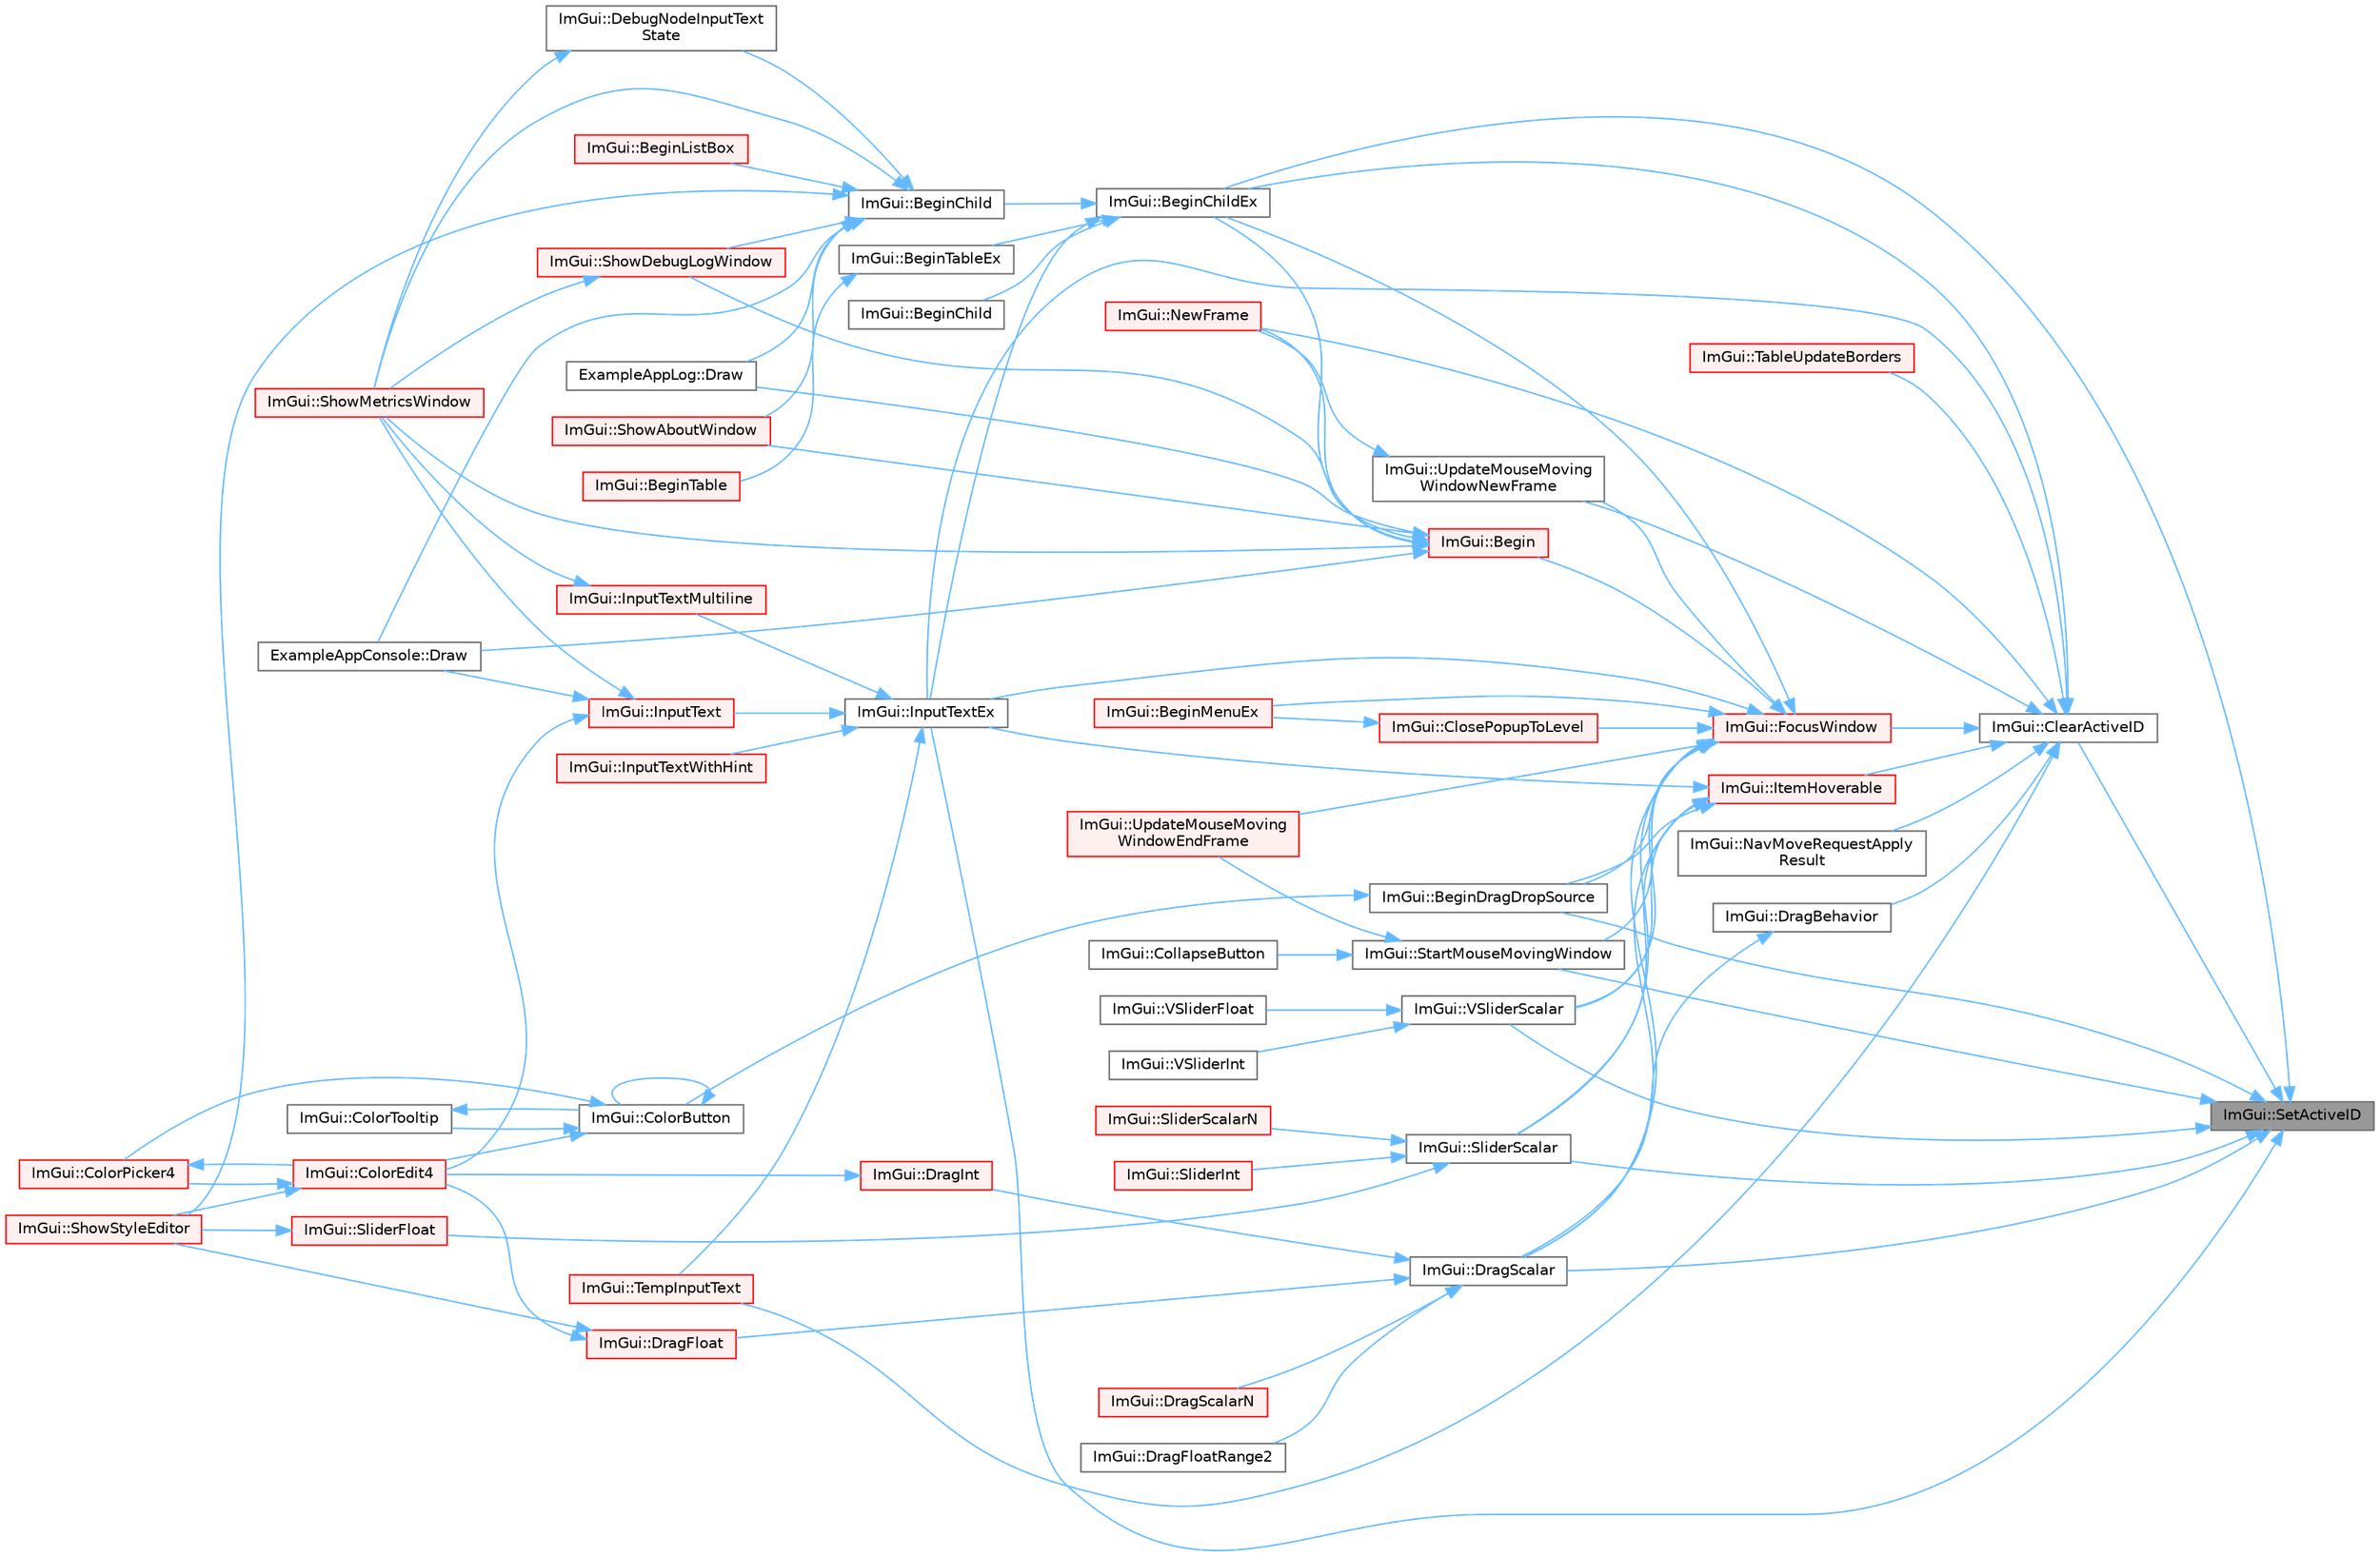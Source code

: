 digraph "ImGui::SetActiveID"
{
 // LATEX_PDF_SIZE
  bgcolor="transparent";
  edge [fontname=Helvetica,fontsize=10,labelfontname=Helvetica,labelfontsize=10];
  node [fontname=Helvetica,fontsize=10,shape=box,height=0.2,width=0.4];
  rankdir="RL";
  Node1 [id="Node000001",label="ImGui::SetActiveID",height=0.2,width=0.4,color="gray40", fillcolor="grey60", style="filled", fontcolor="black",tooltip=" "];
  Node1 -> Node2 [id="edge1_Node000001_Node000002",dir="back",color="steelblue1",style="solid",tooltip=" "];
  Node2 [id="Node000002",label="ImGui::BeginChildEx",height=0.2,width=0.4,color="grey40", fillcolor="white", style="filled",URL="$namespace_im_gui.html#ac36ecce0443f0b45a48484d85f653ae2",tooltip=" "];
  Node2 -> Node3 [id="edge2_Node000002_Node000003",dir="back",color="steelblue1",style="solid",tooltip=" "];
  Node3 [id="Node000003",label="ImGui::BeginChild",height=0.2,width=0.4,color="grey40", fillcolor="white", style="filled",URL="$namespace_im_gui.html#aebac8b07ee9ea0e452c98813a3e907c3",tooltip=" "];
  Node3 -> Node4 [id="edge3_Node000003_Node000004",dir="back",color="steelblue1",style="solid",tooltip=" "];
  Node4 [id="Node000004",label="ImGui::BeginListBox",height=0.2,width=0.4,color="red", fillcolor="#FFF0F0", style="filled",URL="$namespace_im_gui.html#a2f37c541760a39c189ebdd86c15b60d9",tooltip=" "];
  Node3 -> Node6 [id="edge4_Node000003_Node000006",dir="back",color="steelblue1",style="solid",tooltip=" "];
  Node6 [id="Node000006",label="ImGui::DebugNodeInputText\lState",height=0.2,width=0.4,color="grey40", fillcolor="white", style="filled",URL="$namespace_im_gui.html#ab85df47e899ab32dbdd5089f40e3802f",tooltip=" "];
  Node6 -> Node7 [id="edge5_Node000006_Node000007",dir="back",color="steelblue1",style="solid",tooltip=" "];
  Node7 [id="Node000007",label="ImGui::ShowMetricsWindow",height=0.2,width=0.4,color="red", fillcolor="#FFF0F0", style="filled",URL="$namespace_im_gui.html#afe7a28c6eb52fff3cc27d5a698fea4ff",tooltip=" "];
  Node3 -> Node9 [id="edge6_Node000003_Node000009",dir="back",color="steelblue1",style="solid",tooltip=" "];
  Node9 [id="Node000009",label="ExampleAppConsole::Draw",height=0.2,width=0.4,color="grey40", fillcolor="white", style="filled",URL="$struct_example_app_console.html#a0518a09c7e8648dd52c7c06df19ac17a",tooltip=" "];
  Node3 -> Node10 [id="edge7_Node000003_Node000010",dir="back",color="steelblue1",style="solid",tooltip=" "];
  Node10 [id="Node000010",label="ExampleAppLog::Draw",height=0.2,width=0.4,color="grey40", fillcolor="white", style="filled",URL="$struct_example_app_log.html#a5ad3a4bdb89171b84aeaff96948a1f77",tooltip=" "];
  Node3 -> Node11 [id="edge8_Node000003_Node000011",dir="back",color="steelblue1",style="solid",tooltip=" "];
  Node11 [id="Node000011",label="ImGui::ShowAboutWindow",height=0.2,width=0.4,color="red", fillcolor="#FFF0F0", style="filled",URL="$namespace_im_gui.html#ac297462e33309d0540fa459bccdc9304",tooltip=" "];
  Node3 -> Node12 [id="edge9_Node000003_Node000012",dir="back",color="steelblue1",style="solid",tooltip=" "];
  Node12 [id="Node000012",label="ImGui::ShowDebugLogWindow",height=0.2,width=0.4,color="red", fillcolor="#FFF0F0", style="filled",URL="$namespace_im_gui.html#af1b39e70cac2e1b9e62dd3c9d154cbd6",tooltip=" "];
  Node12 -> Node7 [id="edge10_Node000012_Node000007",dir="back",color="steelblue1",style="solid",tooltip=" "];
  Node3 -> Node7 [id="edge11_Node000003_Node000007",dir="back",color="steelblue1",style="solid",tooltip=" "];
  Node3 -> Node13 [id="edge12_Node000003_Node000013",dir="back",color="steelblue1",style="solid",tooltip=" "];
  Node13 [id="Node000013",label="ImGui::ShowStyleEditor",height=0.2,width=0.4,color="red", fillcolor="#FFF0F0", style="filled",URL="$namespace_im_gui.html#ab2eb3dec78d054fe3feab1c091ec5de5",tooltip=" "];
  Node2 -> Node14 [id="edge13_Node000002_Node000014",dir="back",color="steelblue1",style="solid",tooltip=" "];
  Node14 [id="Node000014",label="ImGui::BeginChild",height=0.2,width=0.4,color="grey40", fillcolor="white", style="filled",URL="$namespace_im_gui.html#a3824e63145d50dd477deec2c7edf5c5a",tooltip=" "];
  Node2 -> Node15 [id="edge14_Node000002_Node000015",dir="back",color="steelblue1",style="solid",tooltip=" "];
  Node15 [id="Node000015",label="ImGui::BeginTableEx",height=0.2,width=0.4,color="grey40", fillcolor="white", style="filled",URL="$namespace_im_gui.html#a28046a30716afeb7738a82a5b19044ca",tooltip=" "];
  Node15 -> Node16 [id="edge15_Node000015_Node000016",dir="back",color="steelblue1",style="solid",tooltip=" "];
  Node16 [id="Node000016",label="ImGui::BeginTable",height=0.2,width=0.4,color="red", fillcolor="#FFF0F0", style="filled",URL="$namespace_im_gui.html#a04ee4f6866b8e10b98008e7f19d35796",tooltip=" "];
  Node2 -> Node19 [id="edge16_Node000002_Node000019",dir="back",color="steelblue1",style="solid",tooltip=" "];
  Node19 [id="Node000019",label="ImGui::InputTextEx",height=0.2,width=0.4,color="grey40", fillcolor="white", style="filled",URL="$namespace_im_gui.html#af89af17ecc11653f25fea1e50e195de6",tooltip=" "];
  Node19 -> Node20 [id="edge17_Node000019_Node000020",dir="back",color="steelblue1",style="solid",tooltip=" "];
  Node20 [id="Node000020",label="ImGui::InputText",height=0.2,width=0.4,color="red", fillcolor="#FFF0F0", style="filled",URL="$namespace_im_gui.html#aa72b5760a3a206729723a587ac7c8519",tooltip=" "];
  Node20 -> Node21 [id="edge18_Node000020_Node000021",dir="back",color="steelblue1",style="solid",tooltip=" "];
  Node21 [id="Node000021",label="ImGui::ColorEdit4",height=0.2,width=0.4,color="red", fillcolor="#FFF0F0", style="filled",URL="$namespace_im_gui.html#ac3f45e2aa0b1d591cc8a2cdf8b566a45",tooltip=" "];
  Node21 -> Node24 [id="edge19_Node000021_Node000024",dir="back",color="steelblue1",style="solid",tooltip=" "];
  Node24 [id="Node000024",label="ImGui::ColorPicker4",height=0.2,width=0.4,color="red", fillcolor="#FFF0F0", style="filled",URL="$namespace_im_gui.html#a3d5aae9e0a14aa051d5a799abbe97b32",tooltip=" "];
  Node24 -> Node21 [id="edge20_Node000024_Node000021",dir="back",color="steelblue1",style="solid",tooltip=" "];
  Node21 -> Node13 [id="edge21_Node000021_Node000013",dir="back",color="steelblue1",style="solid",tooltip=" "];
  Node20 -> Node9 [id="edge22_Node000020_Node000009",dir="back",color="steelblue1",style="solid",tooltip=" "];
  Node20 -> Node7 [id="edge23_Node000020_Node000007",dir="back",color="steelblue1",style="solid",tooltip=" "];
  Node19 -> Node42 [id="edge24_Node000019_Node000042",dir="back",color="steelblue1",style="solid",tooltip=" "];
  Node42 [id="Node000042",label="ImGui::InputTextMultiline",height=0.2,width=0.4,color="red", fillcolor="#FFF0F0", style="filled",URL="$namespace_im_gui.html#a0470693929ed9930cbf5b737577c2414",tooltip=" "];
  Node42 -> Node7 [id="edge25_Node000042_Node000007",dir="back",color="steelblue1",style="solid",tooltip=" "];
  Node19 -> Node44 [id="edge26_Node000019_Node000044",dir="back",color="steelblue1",style="solid",tooltip=" "];
  Node44 [id="Node000044",label="ImGui::InputTextWithHint",height=0.2,width=0.4,color="red", fillcolor="#FFF0F0", style="filled",URL="$namespace_im_gui.html#aee5a5127f494966ad16e578714e8fac2",tooltip=" "];
  Node19 -> Node46 [id="edge27_Node000019_Node000046",dir="back",color="steelblue1",style="solid",tooltip=" "];
  Node46 [id="Node000046",label="ImGui::TempInputText",height=0.2,width=0.4,color="red", fillcolor="#FFF0F0", style="filled",URL="$namespace_im_gui.html#ae85def71d2fcf5409035b583b315964e",tooltip=" "];
  Node1 -> Node74 [id="edge28_Node000001_Node000074",dir="back",color="steelblue1",style="solid",tooltip=" "];
  Node74 [id="Node000074",label="ImGui::BeginDragDropSource",height=0.2,width=0.4,color="grey40", fillcolor="white", style="filled",URL="$namespace_im_gui.html#ac2609b0f034d3bcd8d70d26df8694eaa",tooltip=" "];
  Node74 -> Node75 [id="edge29_Node000074_Node000075",dir="back",color="steelblue1",style="solid",tooltip=" "];
  Node75 [id="Node000075",label="ImGui::ColorButton",height=0.2,width=0.4,color="grey40", fillcolor="white", style="filled",URL="$namespace_im_gui.html#ae2d7c8f37726810753d71d480f0af7f0",tooltip=" "];
  Node75 -> Node75 [id="edge30_Node000075_Node000075",dir="back",color="steelblue1",style="solid",tooltip=" "];
  Node75 -> Node21 [id="edge31_Node000075_Node000021",dir="back",color="steelblue1",style="solid",tooltip=" "];
  Node75 -> Node24 [id="edge32_Node000075_Node000024",dir="back",color="steelblue1",style="solid",tooltip=" "];
  Node75 -> Node76 [id="edge33_Node000075_Node000076",dir="back",color="steelblue1",style="solid",tooltip=" "];
  Node76 [id="Node000076",label="ImGui::ColorTooltip",height=0.2,width=0.4,color="grey40", fillcolor="white", style="filled",URL="$namespace_im_gui.html#afad90b366b6471e3b13175c0ebeb26c8",tooltip=" "];
  Node76 -> Node75 [id="edge34_Node000076_Node000075",dir="back",color="steelblue1",style="solid",tooltip=" "];
  Node1 -> Node77 [id="edge35_Node000001_Node000077",dir="back",color="steelblue1",style="solid",tooltip=" "];
  Node77 [id="Node000077",label="ImGui::ClearActiveID",height=0.2,width=0.4,color="grey40", fillcolor="white", style="filled",URL="$namespace_im_gui.html#a17ff60ad1e2669130ac38a04d16eb354",tooltip=" "];
  Node77 -> Node2 [id="edge36_Node000077_Node000002",dir="back",color="steelblue1",style="solid",tooltip=" "];
  Node77 -> Node78 [id="edge37_Node000077_Node000078",dir="back",color="steelblue1",style="solid",tooltip=" "];
  Node78 [id="Node000078",label="ImGui::DragBehavior",height=0.2,width=0.4,color="grey40", fillcolor="white", style="filled",URL="$namespace_im_gui.html#a03fd8ebf820fd67eccfa0ee037df2d0c",tooltip=" "];
  Node78 -> Node48 [id="edge38_Node000078_Node000048",dir="back",color="steelblue1",style="solid",tooltip=" "];
  Node48 [id="Node000048",label="ImGui::DragScalar",height=0.2,width=0.4,color="grey40", fillcolor="white", style="filled",URL="$namespace_im_gui.html#a17d8926e8f44a6d00575b12081c51fe0",tooltip=" "];
  Node48 -> Node49 [id="edge39_Node000048_Node000049",dir="back",color="steelblue1",style="solid",tooltip=" "];
  Node49 [id="Node000049",label="ImGui::DragFloat",height=0.2,width=0.4,color="red", fillcolor="#FFF0F0", style="filled",URL="$namespace_im_gui.html#aab1b20e7bf98aa7bbdb26f8cd3ad91e6",tooltip=" "];
  Node49 -> Node21 [id="edge40_Node000049_Node000021",dir="back",color="steelblue1",style="solid",tooltip=" "];
  Node49 -> Node13 [id="edge41_Node000049_Node000013",dir="back",color="steelblue1",style="solid",tooltip=" "];
  Node48 -> Node52 [id="edge42_Node000048_Node000052",dir="back",color="steelblue1",style="solid",tooltip=" "];
  Node52 [id="Node000052",label="ImGui::DragFloatRange2",height=0.2,width=0.4,color="grey40", fillcolor="white", style="filled",URL="$namespace_im_gui.html#aa6bfd93ead5c47e84b66185da88b8e8c",tooltip=" "];
  Node48 -> Node53 [id="edge43_Node000048_Node000053",dir="back",color="steelblue1",style="solid",tooltip=" "];
  Node53 [id="Node000053",label="ImGui::DragInt",height=0.2,width=0.4,color="red", fillcolor="#FFF0F0", style="filled",URL="$namespace_im_gui.html#a3714db739ae51fc75601d7fad234a58b",tooltip=" "];
  Node53 -> Node21 [id="edge44_Node000053_Node000021",dir="back",color="steelblue1",style="solid",tooltip=" "];
  Node48 -> Node55 [id="edge45_Node000048_Node000055",dir="back",color="steelblue1",style="solid",tooltip=" "];
  Node55 [id="Node000055",label="ImGui::DragScalarN",height=0.2,width=0.4,color="red", fillcolor="#FFF0F0", style="filled",URL="$namespace_im_gui.html#a1265d2b30ced1fca909e26c8f718fcbd",tooltip=" "];
  Node77 -> Node79 [id="edge46_Node000077_Node000079",dir="back",color="steelblue1",style="solid",tooltip=" "];
  Node79 [id="Node000079",label="ImGui::FocusWindow",height=0.2,width=0.4,color="red", fillcolor="#FFF0F0", style="filled",URL="$namespace_im_gui.html#a27aa6f2f3aa11778c6d023b1b223f262",tooltip=" "];
  Node79 -> Node80 [id="edge47_Node000079_Node000080",dir="back",color="steelblue1",style="solid",tooltip=" "];
  Node80 [id="Node000080",label="ImGui::Begin",height=0.2,width=0.4,color="red", fillcolor="#FFF0F0", style="filled",URL="$namespace_im_gui.html#a581e58db0bc930bafa4a5d23093a2b99",tooltip=" "];
  Node80 -> Node2 [id="edge48_Node000080_Node000002",dir="back",color="steelblue1",style="solid",tooltip=" "];
  Node80 -> Node9 [id="edge49_Node000080_Node000009",dir="back",color="steelblue1",style="solid",tooltip=" "];
  Node80 -> Node10 [id="edge50_Node000080_Node000010",dir="back",color="steelblue1",style="solid",tooltip=" "];
  Node80 -> Node137 [id="edge51_Node000080_Node000137",dir="back",color="steelblue1",style="solid",tooltip=" "];
  Node137 [id="Node000137",label="ImGui::NewFrame",height=0.2,width=0.4,color="red", fillcolor="#FFF0F0", style="filled",URL="$namespace_im_gui.html#ab3f1fc018f903b7ad79fd10663375774",tooltip=" "];
  Node80 -> Node11 [id="edge52_Node000080_Node000011",dir="back",color="steelblue1",style="solid",tooltip=" "];
  Node80 -> Node12 [id="edge53_Node000080_Node000012",dir="back",color="steelblue1",style="solid",tooltip=" "];
  Node80 -> Node7 [id="edge54_Node000080_Node000007",dir="back",color="steelblue1",style="solid",tooltip=" "];
  Node79 -> Node2 [id="edge55_Node000079_Node000002",dir="back",color="steelblue1",style="solid",tooltip=" "];
  Node79 -> Node74 [id="edge56_Node000079_Node000074",dir="back",color="steelblue1",style="solid",tooltip=" "];
  Node79 -> Node86 [id="edge57_Node000079_Node000086",dir="back",color="steelblue1",style="solid",tooltip=" "];
  Node86 [id="Node000086",label="ImGui::BeginMenuEx",height=0.2,width=0.4,color="red", fillcolor="#FFF0F0", style="filled",URL="$namespace_im_gui.html#a8dc671f87ed281b6445ce6ae4ab25183",tooltip=" "];
  Node79 -> Node138 [id="edge58_Node000079_Node000138",dir="back",color="steelblue1",style="solid",tooltip=" "];
  Node138 [id="Node000138",label="ImGui::ClosePopupToLevel",height=0.2,width=0.4,color="red", fillcolor="#FFF0F0", style="filled",URL="$namespace_im_gui.html#a0be705dc533a62387dc39ec5c276d2a0",tooltip=" "];
  Node138 -> Node86 [id="edge59_Node000138_Node000086",dir="back",color="steelblue1",style="solid",tooltip=" "];
  Node79 -> Node48 [id="edge60_Node000079_Node000048",dir="back",color="steelblue1",style="solid",tooltip=" "];
  Node79 -> Node19 [id="edge61_Node000079_Node000019",dir="back",color="steelblue1",style="solid",tooltip=" "];
  Node79 -> Node62 [id="edge62_Node000079_Node000062",dir="back",color="steelblue1",style="solid",tooltip=" "];
  Node62 [id="Node000062",label="ImGui::SliderScalar",height=0.2,width=0.4,color="grey40", fillcolor="white", style="filled",URL="$namespace_im_gui.html#afdd7faa9a69f75b8d674cdc207441bea",tooltip=" "];
  Node62 -> Node63 [id="edge63_Node000062_Node000063",dir="back",color="steelblue1",style="solid",tooltip=" "];
  Node63 [id="Node000063",label="ImGui::SliderFloat",height=0.2,width=0.4,color="red", fillcolor="#FFF0F0", style="filled",URL="$namespace_im_gui.html#a864f761801792a0cc5ce3408f3392cfc",tooltip=" "];
  Node63 -> Node13 [id="edge64_Node000063_Node000013",dir="back",color="steelblue1",style="solid",tooltip=" "];
  Node62 -> Node65 [id="edge65_Node000062_Node000065",dir="back",color="steelblue1",style="solid",tooltip=" "];
  Node65 [id="Node000065",label="ImGui::SliderInt",height=0.2,width=0.4,color="red", fillcolor="#FFF0F0", style="filled",URL="$namespace_im_gui.html#a580128c9b35d1a9fc5b7a057f6f5464a",tooltip=" "];
  Node62 -> Node67 [id="edge66_Node000062_Node000067",dir="back",color="steelblue1",style="solid",tooltip=" "];
  Node67 [id="Node000067",label="ImGui::SliderScalarN",height=0.2,width=0.4,color="red", fillcolor="#FFF0F0", style="filled",URL="$namespace_im_gui.html#a64031a4ad000695c1e1d3f42792f4bb4",tooltip=" "];
  Node79 -> Node162 [id="edge67_Node000079_Node000162",dir="back",color="steelblue1",style="solid",tooltip=" "];
  Node162 [id="Node000162",label="ImGui::StartMouseMovingWindow",height=0.2,width=0.4,color="grey40", fillcolor="white", style="filled",URL="$namespace_im_gui.html#afd03199380411a711c74893434d91258",tooltip=" "];
  Node162 -> Node163 [id="edge68_Node000162_Node000163",dir="back",color="steelblue1",style="solid",tooltip=" "];
  Node163 [id="Node000163",label="ImGui::CollapseButton",height=0.2,width=0.4,color="grey40", fillcolor="white", style="filled",URL="$namespace_im_gui.html#acd027458d7a062d3d3073339454624e3",tooltip=" "];
  Node162 -> Node150 [id="edge69_Node000162_Node000150",dir="back",color="steelblue1",style="solid",tooltip=" "];
  Node150 [id="Node000150",label="ImGui::UpdateMouseMoving\lWindowEndFrame",height=0.2,width=0.4,color="red", fillcolor="#FFF0F0", style="filled",URL="$namespace_im_gui.html#a6f56217f28aff3a7cea846e6f44eebff",tooltip=" "];
  Node79 -> Node150 [id="edge70_Node000079_Node000150",dir="back",color="steelblue1",style="solid",tooltip=" "];
  Node79 -> Node164 [id="edge71_Node000079_Node000164",dir="back",color="steelblue1",style="solid",tooltip=" "];
  Node164 [id="Node000164",label="ImGui::UpdateMouseMoving\lWindowNewFrame",height=0.2,width=0.4,color="grey40", fillcolor="white", style="filled",URL="$namespace_im_gui.html#a3c60e468d73a0ccd52628f0c82b42fe8",tooltip=" "];
  Node164 -> Node137 [id="edge72_Node000164_Node000137",dir="back",color="steelblue1",style="solid",tooltip=" "];
  Node79 -> Node165 [id="edge73_Node000079_Node000165",dir="back",color="steelblue1",style="solid",tooltip=" "];
  Node165 [id="Node000165",label="ImGui::VSliderScalar",height=0.2,width=0.4,color="grey40", fillcolor="white", style="filled",URL="$namespace_im_gui.html#a6ad24ca37a530d43f9d1c727d94e4829",tooltip=" "];
  Node165 -> Node166 [id="edge74_Node000165_Node000166",dir="back",color="steelblue1",style="solid",tooltip=" "];
  Node166 [id="Node000166",label="ImGui::VSliderFloat",height=0.2,width=0.4,color="grey40", fillcolor="white", style="filled",URL="$namespace_im_gui.html#a990332e589b828093786bbc007b9bfda",tooltip=" "];
  Node165 -> Node167 [id="edge75_Node000165_Node000167",dir="back",color="steelblue1",style="solid",tooltip=" "];
  Node167 [id="Node000167",label="ImGui::VSliderInt",height=0.2,width=0.4,color="grey40", fillcolor="white", style="filled",URL="$namespace_im_gui.html#a3cf7cf500353bf13250e29d788bd3fff",tooltip=" "];
  Node77 -> Node19 [id="edge76_Node000077_Node000019",dir="back",color="steelblue1",style="solid",tooltip=" "];
  Node77 -> Node168 [id="edge77_Node000077_Node000168",dir="back",color="steelblue1",style="solid",tooltip=" "];
  Node168 [id="Node000168",label="ImGui::ItemHoverable",height=0.2,width=0.4,color="red", fillcolor="#FFF0F0", style="filled",URL="$namespace_im_gui.html#a1d7304e335dbe35c4d97b67854111ed2",tooltip=" "];
  Node168 -> Node74 [id="edge78_Node000168_Node000074",dir="back",color="steelblue1",style="solid",tooltip=" "];
  Node168 -> Node48 [id="edge79_Node000168_Node000048",dir="back",color="steelblue1",style="solid",tooltip=" "];
  Node168 -> Node19 [id="edge80_Node000168_Node000019",dir="back",color="steelblue1",style="solid",tooltip=" "];
  Node168 -> Node62 [id="edge81_Node000168_Node000062",dir="back",color="steelblue1",style="solid",tooltip=" "];
  Node168 -> Node165 [id="edge82_Node000168_Node000165",dir="back",color="steelblue1",style="solid",tooltip=" "];
  Node77 -> Node169 [id="edge83_Node000077_Node000169",dir="back",color="steelblue1",style="solid",tooltip=" "];
  Node169 [id="Node000169",label="ImGui::NavMoveRequestApply\lResult",height=0.2,width=0.4,color="grey40", fillcolor="white", style="filled",URL="$namespace_im_gui.html#a87c0b18dc173341304a700b096681c51",tooltip=" "];
  Node77 -> Node137 [id="edge84_Node000077_Node000137",dir="back",color="steelblue1",style="solid",tooltip=" "];
  Node77 -> Node170 [id="edge85_Node000077_Node000170",dir="back",color="steelblue1",style="solid",tooltip=" "];
  Node170 [id="Node000170",label="ImGui::TableUpdateBorders",height=0.2,width=0.4,color="red", fillcolor="#FFF0F0", style="filled",URL="$namespace_im_gui.html#a339483446800bd4c7d2e4f5683e21de0",tooltip=" "];
  Node77 -> Node46 [id="edge86_Node000077_Node000046",dir="back",color="steelblue1",style="solid",tooltip=" "];
  Node77 -> Node164 [id="edge87_Node000077_Node000164",dir="back",color="steelblue1",style="solid",tooltip=" "];
  Node1 -> Node48 [id="edge88_Node000001_Node000048",dir="back",color="steelblue1",style="solid",tooltip=" "];
  Node1 -> Node19 [id="edge89_Node000001_Node000019",dir="back",color="steelblue1",style="solid",tooltip=" "];
  Node1 -> Node62 [id="edge90_Node000001_Node000062",dir="back",color="steelblue1",style="solid",tooltip=" "];
  Node1 -> Node162 [id="edge91_Node000001_Node000162",dir="back",color="steelblue1",style="solid",tooltip=" "];
  Node1 -> Node165 [id="edge92_Node000001_Node000165",dir="back",color="steelblue1",style="solid",tooltip=" "];
}
